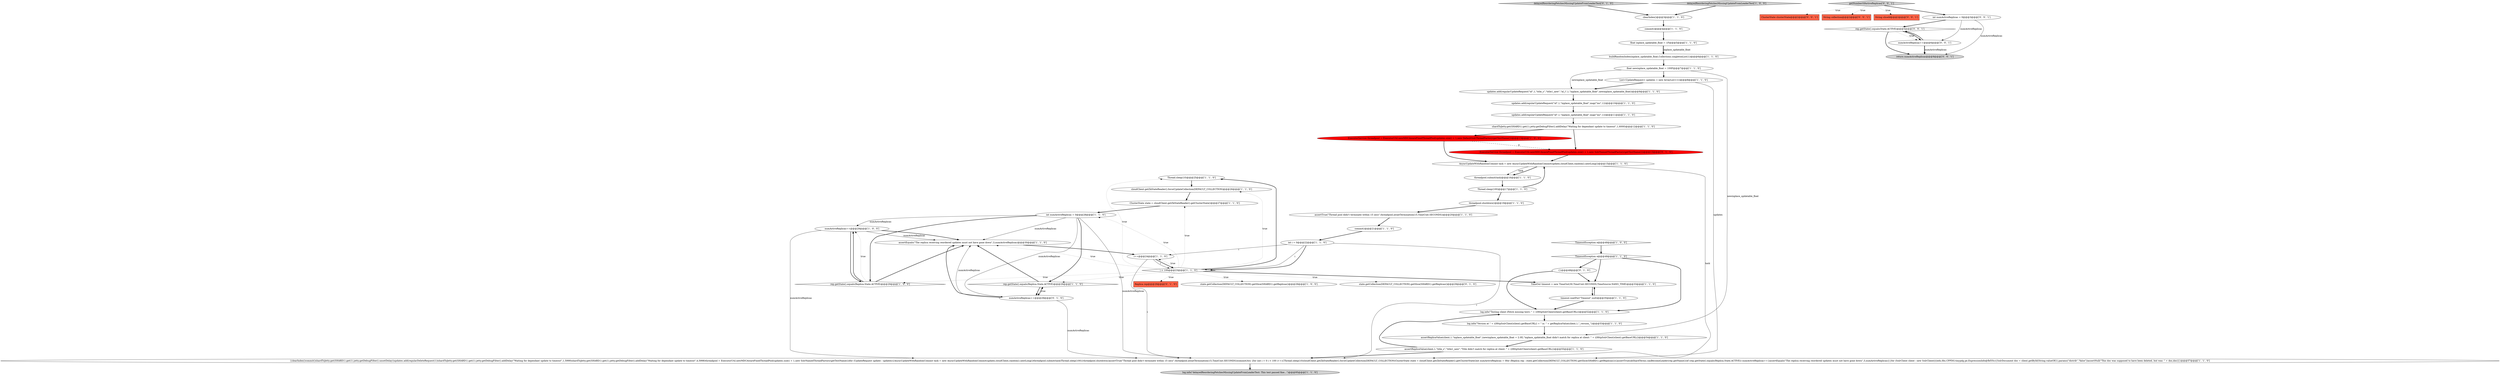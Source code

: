 digraph {
12 [style = filled, label = "Thread.sleep(10)@@@25@@@['1', '1', '0']", fillcolor = white, shape = ellipse image = "AAA0AAABBB1BBB"];
16 [style = filled, label = "numActiveReplicas++@@@29@@@['1', '0', '0']", fillcolor = white, shape = ellipse image = "AAA0AAABBB1BBB"];
22 [style = filled, label = "List<UpdateRequest> updates = new ArrayList<>()@@@8@@@['1', '1', '0']", fillcolor = white, shape = ellipse image = "AAA0AAABBB1BBB"];
33 [style = filled, label = "commit()@@@21@@@['1', '1', '0']", fillcolor = white, shape = ellipse image = "AAA0AAABBB1BBB"];
53 [style = filled, label = "rep.getState().equals(State.ACTIVE)@@@5@@@['0', '0', '1']", fillcolor = white, shape = diamond image = "AAA0AAABBB3BBB"];
34 [style = filled, label = "assertEquals(\"The replica receiving reordered updates must not have gone down\",3,numActiveReplicas)@@@30@@@['1', '1', '0']", fillcolor = white, shape = ellipse image = "AAA0AAABBB1BBB"];
5 [style = filled, label = "state.getCollection(DEFAULT_COLLECTION).getSlice(SHARD1).getReplicas()@@@29@@@['1', '0', '0']", fillcolor = white, shape = ellipse image = "AAA0AAABBB1BBB"];
42 [style = filled, label = "state.getCollection(DEFAULT_COLLECTION).getSlice(SHARD1).getReplicas()@@@29@@@['0', '1', '0']", fillcolor = white, shape = ellipse image = "AAA0AAABBB2BBB"];
38 [style = filled, label = "timeout.waitFor(\"Timeout\",null)@@@35@@@['1', '1', '0']", fillcolor = white, shape = ellipse image = "AAA0AAABBB1BBB"];
52 [style = filled, label = "numActiveReplicas++@@@6@@@['0', '0', '1']", fillcolor = white, shape = ellipse image = "AAA0AAABBB3BBB"];
36 [style = filled, label = "rep.getState().equals(Replica.State.ACTIVE)@@@29@@@['1', '1', '0']", fillcolor = white, shape = diamond image = "AAA0AAABBB1BBB"];
51 [style = filled, label = "ClusterState clusterState@@@2@@@['0', '0', '1']", fillcolor = tomato, shape = box image = "AAA0AAABBB3BBB"];
17 [style = filled, label = "updates.add(regularUpdateRequest(\"id\",1,\"title_s\",\"title1_new\",\"id_i\",1,\"inplace_updatable_float\",newinplace_updatable_float))@@@9@@@['1', '1', '0']", fillcolor = white, shape = ellipse image = "AAA0AAABBB1BBB"];
15 [style = filled, label = "i < 100@@@23@@@['1', '1', '0']", fillcolor = white, shape = diamond image = "AAA0AAABBB1BBB"];
7 [style = filled, label = "{clearIndex()commit()shardToJetty.get(SHARD1).get(1).jetty.getDebugFilter().unsetDelay()updates.add(regularDeleteRequest(1))shardToJetty.get(SHARD1).get(1).jetty.getDebugFilter().addDelay(\"Waiting for dependant update to timeout\",1,5999)shardToJetty.get(SHARD1).get(1).jetty.getDebugFilter().addDelay(\"Waiting for dependant update to timeout\",4,5998)threadpool = ExecutorUtil.newMDCAwareFixedThreadPool(updates.size() + 1,new SolrNamedThreadFactory(getTestName()))for (UpdateRequest update : updates){AsyncUpdateWithRandomCommit task = new AsyncUpdateWithRandomCommit(update,cloudClient,random().nextLong())threadpool.submit(task)Thread.sleep(100)}threadpool.shutdown()assertTrue(\"Thread pool didn't terminate within 15 secs\",threadpool.awaitTermination(15,TimeUnit.SECONDS))commit()try {for (int i = 0 i < 100 i++){Thread.sleep(10)cloudClient.getZkStateReader().forceUpdateCollection(DEFAULT_COLLECTION)ClusterState state = cloudClient.getZkStateReader().getClusterState()int numActiveReplicas = 0for (Replica rep : state.getCollection(DEFAULT_COLLECTION).getSlice(SHARD1).getReplicas()){assertTrue(zkShardTerms.canBecomeLeader(rep.getName()))if (rep.getState().equals(Replica.State.ACTIVE)) numActiveReplicas++}assertEquals(\"The replica receiving reordered updates must not have gone down\",3,numActiveReplicas)}}for (SolrClient client : new SolrClient((((edu.fdu.CPPDG.tinypdg.pe.ExpressionInfo@fbf35c){SolrDocument doc = client.getById(String.valueOf(1),params(\"distrib\",\"false\"))assertNull(\"This doc was supposed to have been deleted, but was: \" + doc,doc)}}@@@57@@@['1', '1', '0']", fillcolor = white, shape = ellipse image = "AAA0AAABBB1BBB"];
47 [style = filled, label = "getNumberOfActiveReplicas['0', '0', '1']", fillcolor = lightgray, shape = diamond image = "AAA0AAABBB3BBB"];
8 [style = filled, label = "TimeOut timeout = new TimeOut(30,TimeUnit.SECONDS,TimeSource.NANO_TIME)@@@33@@@['1', '1', '0']", fillcolor = white, shape = ellipse image = "AAA0AAABBB1BBB"];
29 [style = filled, label = "log.info(\"delayedReorderingFetchesMissingUpdateFromLeaderTest: This test passed fine...\")@@@95@@@['1', '1', '0']", fillcolor = lightgray, shape = ellipse image = "AAA0AAABBB1BBB"];
2 [style = filled, label = "ExecutorService threadpool = ExecutorUtil.newMDCAwareFixedThreadPool(updates.size() + 1,new DefaultSolrThreadFactory(getTestName()))@@@13@@@['1', '0', '0']", fillcolor = red, shape = ellipse image = "AAA1AAABBB1BBB"];
24 [style = filled, label = "int numActiveReplicas = 0@@@28@@@['1', '1', '0']", fillcolor = white, shape = ellipse image = "AAA0AAABBB1BBB"];
32 [style = filled, label = "assertTrue(\"Thread pool didn't terminate within 15 secs\",threadpool.awaitTermination(15,TimeUnit.SECONDS))@@@20@@@['1', '1', '0']", fillcolor = white, shape = ellipse image = "AAA0AAABBB1BBB"];
21 [style = filled, label = "TimeoutException e@@@48@@@['1', '1', '0']", fillcolor = white, shape = diamond image = "AAA0AAABBB1BBB"];
23 [style = filled, label = "threadpool.submit(task)@@@16@@@['1', '1', '0']", fillcolor = white, shape = ellipse image = "AAA0AAABBB1BBB"];
20 [style = filled, label = "cloudClient.getZkStateReader().forceUpdateCollection(DEFAULT_COLLECTION)@@@26@@@['1', '1', '0']", fillcolor = white, shape = ellipse image = "AAA0AAABBB1BBB"];
48 [style = filled, label = "String collection@@@2@@@['0', '0', '1']", fillcolor = tomato, shape = box image = "AAA0AAABBB3BBB"];
6 [style = filled, label = "assertReplicaValue(client,1,\"inplace_updatable_float\",(newinplace_updatable_float + 2.0f),\"inplace_updatable_float didn't match for replica at client: \" + ((HttpSolrClient)client).getBaseURL())@@@54@@@['1', '1', '0']", fillcolor = white, shape = ellipse image = "AAA0AAABBB1BBB"];
28 [style = filled, label = "ClusterState state = cloudClient.getZkStateReader().getClusterState()@@@27@@@['1', '1', '0']", fillcolor = white, shape = ellipse image = "AAA0AAABBB1BBB"];
30 [style = filled, label = "threadpool.shutdown()@@@19@@@['1', '1', '0']", fillcolor = white, shape = ellipse image = "AAA0AAABBB1BBB"];
43 [style = filled, label = "ExecutorService threadpool = ExecutorUtil.newMDCAwareFixedThreadPool(updates.size() + 1,new SolrNamedThreadFactory(getTestName()))@@@13@@@['0', '1', '0']", fillcolor = red, shape = ellipse image = "AAA1AAABBB2BBB"];
49 [style = filled, label = "String sliceId@@@2@@@['0', '0', '1']", fillcolor = tomato, shape = box image = "AAA0AAABBB3BBB"];
3 [style = filled, label = "rep.getState().equals(Replica.State.ACTIVE)@@@29@@@['1', '0', '0']", fillcolor = white, shape = diamond image = "AAA0AAABBB1BBB"];
37 [style = filled, label = "buildRandomIndex(inplace_updatable_float,Collections.singletonList(1))@@@6@@@['1', '1', '0']", fillcolor = white, shape = ellipse image = "AAA0AAABBB1BBB"];
1 [style = filled, label = "updates.add(regularUpdateRequest(\"id\",1,\"inplace_updatable_float\",map(\"inc\",1)))@@@10@@@['1', '1', '0']", fillcolor = white, shape = ellipse image = "AAA0AAABBB1BBB"];
0 [style = filled, label = "updates.add(regularUpdateRequest(\"id\",1,\"inplace_updatable_float\",map(\"inc\",1)))@@@11@@@['1', '1', '0']", fillcolor = white, shape = ellipse image = "AAA0AAABBB1BBB"];
14 [style = filled, label = "float inplace_updatable_float = 1F@@@5@@@['1', '1', '0']", fillcolor = white, shape = ellipse image = "AAA0AAABBB1BBB"];
31 [style = filled, label = "log.info(\"Version at \" + ((HttpSolrClient)client).getBaseURL() + \" is: \" + getReplicaValue(client,1,\"_version_\"))@@@53@@@['1', '1', '0']", fillcolor = white, shape = ellipse image = "AAA0AAABBB1BBB"];
46 [style = filled, label = "return numActiveReplicas@@@9@@@['0', '0', '1']", fillcolor = lightgray, shape = ellipse image = "AAA0AAABBB3BBB"];
50 [style = filled, label = "int numActiveReplicas = 0@@@3@@@['0', '0', '1']", fillcolor = white, shape = ellipse image = "AAA0AAABBB3BBB"];
10 [style = filled, label = "log.info(\"Testing client (Fetch missing test): \" + ((HttpSolrClient)client).getBaseURL())@@@52@@@['1', '1', '0']", fillcolor = white, shape = ellipse image = "AAA0AAABBB1BBB"];
44 [style = filled, label = "{}@@@48@@@['0', '1', '0']", fillcolor = white, shape = ellipse image = "AAA0AAABBB2BBB"];
26 [style = filled, label = "clearIndex()@@@3@@@['1', '1', '0']", fillcolor = white, shape = ellipse image = "AAA0AAABBB1BBB"];
35 [style = filled, label = "float newinplace_updatable_float = 100F@@@7@@@['1', '1', '0']", fillcolor = white, shape = ellipse image = "AAA0AAABBB1BBB"];
9 [style = filled, label = "AsyncUpdateWithRandomCommit task = new AsyncUpdateWithRandomCommit(update,cloudClient,random().nextLong())@@@15@@@['1', '1', '0']", fillcolor = white, shape = ellipse image = "AAA0AAABBB1BBB"];
27 [style = filled, label = "int i = 0@@@22@@@['1', '1', '0']", fillcolor = white, shape = ellipse image = "AAA0AAABBB1BBB"];
41 [style = filled, label = "numActiveReplicas++@@@29@@@['0', '1', '0']", fillcolor = white, shape = ellipse image = "AAA0AAABBB2BBB"];
19 [style = filled, label = "shardToJetty.get(SHARD1).get(1).jetty.getDebugFilter().addDelay(\"Waiting for dependant update to timeout\",1,6000)@@@12@@@['1', '1', '0']", fillcolor = white, shape = ellipse image = "AAA0AAABBB1BBB"];
45 [style = filled, label = "delayedReorderingFetchesMissingUpdateFromLeaderTest['0', '1', '0']", fillcolor = lightgray, shape = diamond image = "AAA0AAABBB2BBB"];
4 [style = filled, label = "delayedReorderingFetchesMissingUpdateFromLeaderTest['1', '0', '0']", fillcolor = lightgray, shape = diamond image = "AAA0AAABBB1BBB"];
25 [style = filled, label = "i++@@@24@@@['1', '1', '0']", fillcolor = white, shape = ellipse image = "AAA0AAABBB1BBB"];
39 [style = filled, label = "assertReplicaValue(client,1,\"title_s\",\"title1_new\",\"Title didn't match for replica at client: \" + ((HttpSolrClient)client).getBaseURL())@@@55@@@['1', '1', '0']", fillcolor = white, shape = ellipse image = "AAA0AAABBB1BBB"];
18 [style = filled, label = "TimeoutException e@@@48@@@['1', '0', '0']", fillcolor = white, shape = diamond image = "AAA0AAABBB1BBB"];
13 [style = filled, label = "Thread.sleep(100)@@@17@@@['1', '1', '0']", fillcolor = white, shape = ellipse image = "AAA0AAABBB1BBB"];
40 [style = filled, label = "Replica rep@@@29@@@['0', '1', '0']", fillcolor = tomato, shape = box image = "AAA0AAABBB2BBB"];
11 [style = filled, label = "commit()@@@4@@@['1', '1', '0']", fillcolor = white, shape = ellipse image = "AAA0AAABBB1BBB"];
21->10 [style = bold, label=""];
44->8 [style = bold, label=""];
27->7 [style = solid, label="i"];
11->14 [style = bold, label=""];
21->8 [style = bold, label=""];
24->41 [style = solid, label="numActiveReplicas"];
41->7 [style = solid, label="numActiveReplicas"];
53->52 [style = dotted, label="true"];
15->20 [style = dotted, label="true"];
3->16 [style = bold, label=""];
16->7 [style = solid, label="numActiveReplicas"];
27->15 [style = bold, label=""];
26->11 [style = bold, label=""];
24->16 [style = solid, label="numActiveReplicas"];
3->34 [style = bold, label=""];
41->34 [style = solid, label="numActiveReplicas"];
31->6 [style = bold, label=""];
23->13 [style = bold, label=""];
25->15 [style = bold, label=""];
35->6 [style = solid, label="newinplace_updatable_float"];
9->23 [style = solid, label="task"];
7->29 [style = bold, label=""];
14->37 [style = bold, label=""];
16->3 [style = bold, label=""];
21->44 [style = bold, label=""];
10->31 [style = bold, label=""];
36->41 [style = bold, label=""];
15->34 [style = dotted, label="true"];
0->19 [style = bold, label=""];
15->24 [style = dotted, label="true"];
53->52 [style = bold, label=""];
24->7 [style = solid, label="numActiveReplicas"];
15->40 [style = dotted, label="true"];
16->34 [style = bold, label=""];
50->52 [style = solid, label="numActiveReplicas"];
1->0 [style = bold, label=""];
19->2 [style = bold, label=""];
2->9 [style = bold, label=""];
33->27 [style = bold, label=""];
8->38 [style = bold, label=""];
25->15 [style = solid, label="i"];
15->42 [style = dotted, label="true"];
2->43 [style = dashed, label="0"];
15->3 [style = dotted, label="true"];
47->49 [style = dotted, label="true"];
39->7 [style = bold, label=""];
22->17 [style = bold, label=""];
28->24 [style = bold, label=""];
15->12 [style = dotted, label="true"];
47->51 [style = dotted, label="true"];
15->12 [style = bold, label=""];
25->7 [style = solid, label="i"];
6->39 [style = bold, label=""];
24->3 [style = bold, label=""];
15->5 [style = dotted, label="true"];
47->48 [style = dotted, label="true"];
52->46 [style = bold, label=""];
17->1 [style = bold, label=""];
12->20 [style = bold, label=""];
27->15 [style = solid, label="i"];
30->32 [style = bold, label=""];
43->9 [style = bold, label=""];
32->33 [style = bold, label=""];
47->50 [style = bold, label=""];
15->28 [style = dotted, label="true"];
53->46 [style = bold, label=""];
41->36 [style = bold, label=""];
50->46 [style = solid, label="numActiveReplicas"];
9->7 [style = solid, label="task"];
13->9 [style = bold, label=""];
38->8 [style = bold, label=""];
37->35 [style = bold, label=""];
18->21 [style = bold, label=""];
15->25 [style = dotted, label="true"];
27->25 [style = solid, label="i"];
19->43 [style = bold, label=""];
41->34 [style = bold, label=""];
15->8 [style = bold, label=""];
36->34 [style = bold, label=""];
35->17 [style = solid, label="newinplace_updatable_float"];
36->41 [style = dotted, label="true"];
34->25 [style = bold, label=""];
52->53 [style = bold, label=""];
38->10 [style = bold, label=""];
35->22 [style = bold, label=""];
15->36 [style = dotted, label="true"];
20->28 [style = bold, label=""];
44->10 [style = bold, label=""];
4->26 [style = bold, label=""];
13->30 [style = bold, label=""];
24->34 [style = solid, label="numActiveReplicas"];
52->46 [style = solid, label="numActiveReplicas"];
9->23 [style = bold, label=""];
24->36 [style = bold, label=""];
16->34 [style = solid, label="numActiveReplicas"];
39->10 [style = bold, label=""];
22->7 [style = solid, label="updates"];
45->26 [style = bold, label=""];
14->37 [style = solid, label="inplace_updatable_float"];
50->53 [style = bold, label=""];
3->16 [style = dotted, label="true"];
}
